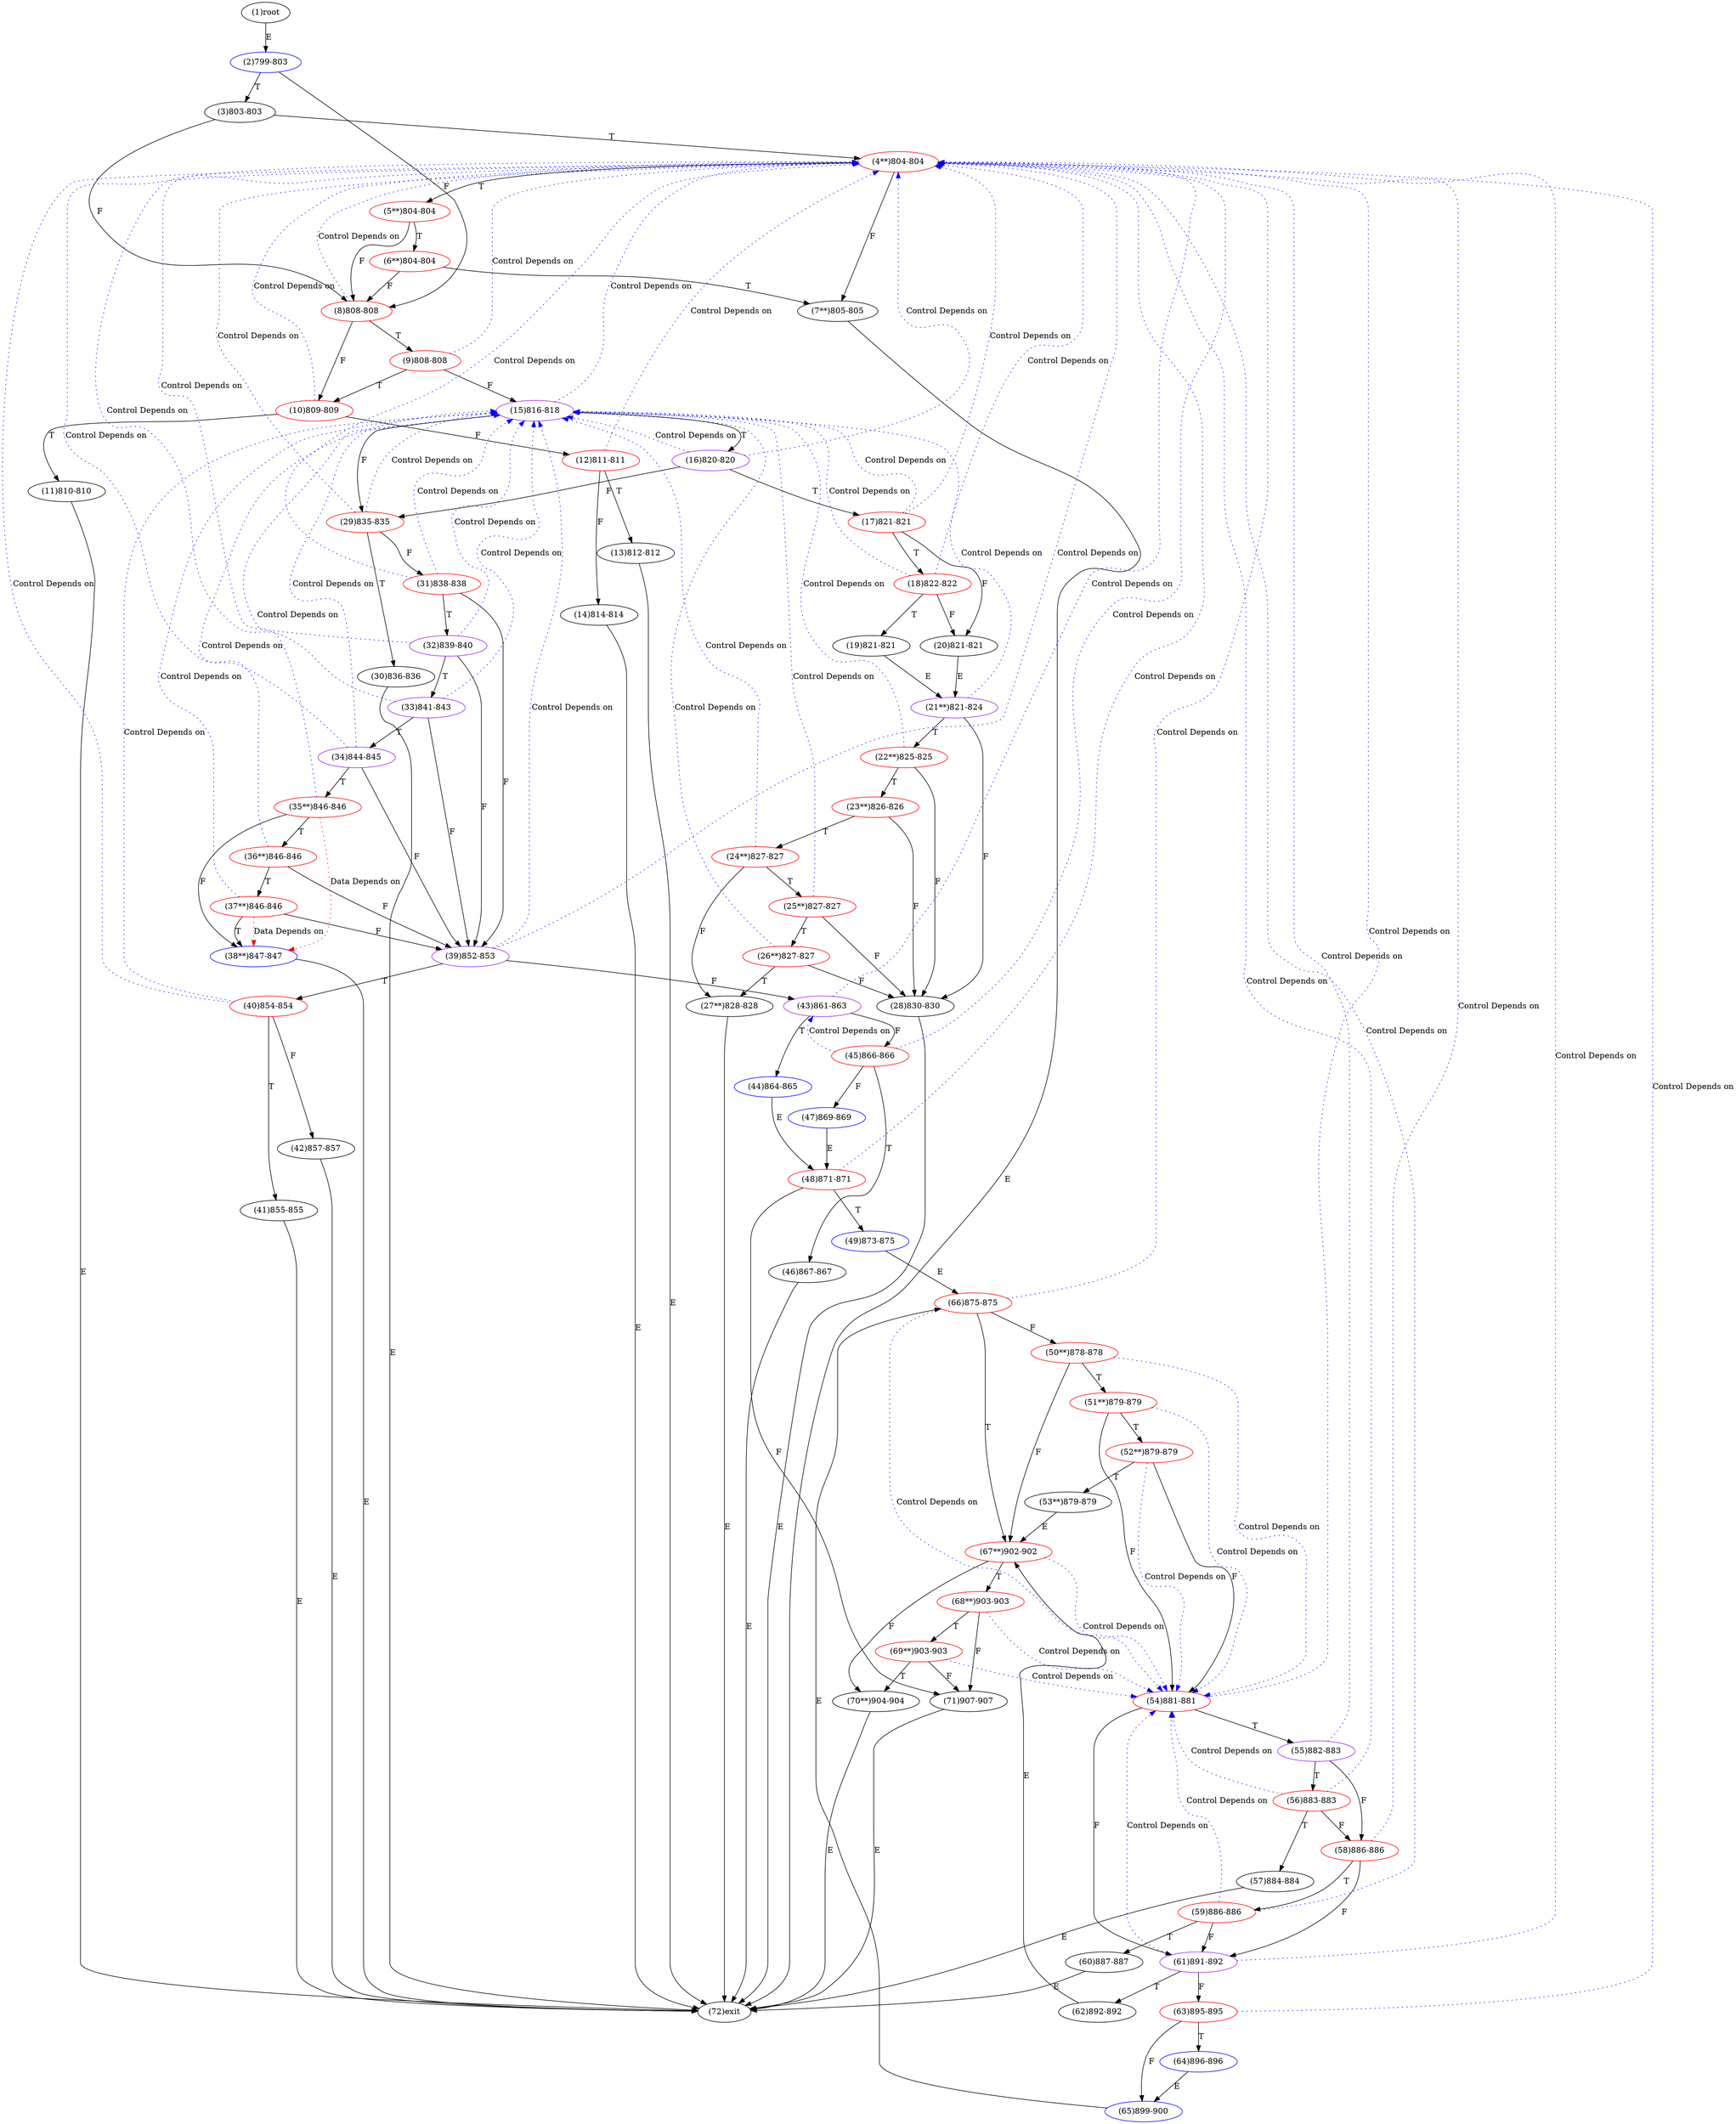 digraph "" { 
1[ label="(1)root"];
2[ label="(2)799-803",color=blue];
3[ label="(3)803-803"];
4[ label="(4**)804-804",color=red];
5[ label="(5**)804-804",color=red];
6[ label="(6**)804-804",color=red];
7[ label="(7**)805-805"];
8[ label="(8)808-808",color=red];
9[ label="(9)808-808",color=red];
10[ label="(10)809-809",color=red];
11[ label="(11)810-810"];
12[ label="(12)811-811",color=red];
13[ label="(13)812-812"];
14[ label="(14)814-814"];
15[ label="(15)816-818",color=purple];
17[ label="(17)821-821",color=red];
16[ label="(16)820-820",color=purple];
19[ label="(19)821-821"];
18[ label="(18)822-822",color=red];
21[ label="(21**)821-824",color=purple];
20[ label="(20)821-821"];
23[ label="(23**)826-826",color=red];
22[ label="(22**)825-825",color=red];
25[ label="(25**)827-827",color=red];
24[ label="(24**)827-827",color=red];
27[ label="(27**)828-828"];
26[ label="(26**)827-827",color=red];
29[ label="(29)835-835",color=red];
28[ label="(28)830-830"];
31[ label="(31)838-838",color=red];
30[ label="(30)836-836"];
34[ label="(34)844-845",color=purple];
35[ label="(35**)846-846",color=red];
32[ label="(32)839-840",color=purple];
33[ label="(33)841-843",color=purple];
38[ label="(38**)847-847",color=blue];
39[ label="(39)852-853",color=purple];
36[ label="(36**)846-846",color=red];
37[ label="(37**)846-846",color=red];
42[ label="(42)857-857"];
43[ label="(43)861-863",color=purple];
40[ label="(40)854-854",color=red];
41[ label="(41)855-855"];
46[ label="(46)867-867"];
47[ label="(47)869-869",color=blue];
44[ label="(44)864-865",color=blue];
45[ label="(45)866-866",color=red];
51[ label="(51**)879-879",color=red];
50[ label="(50**)878-878",color=red];
49[ label="(49)873-875",color=blue];
48[ label="(48)871-871",color=red];
55[ label="(55)882-883",color=purple];
54[ label="(54)881-881",color=red];
53[ label="(53**)879-879"];
52[ label="(52**)879-879",color=red];
59[ label="(59)886-886",color=red];
58[ label="(58)886-886",color=red];
57[ label="(57)884-884"];
56[ label="(56)883-883",color=red];
63[ label="(63)895-895",color=red];
62[ label="(62)892-892"];
61[ label="(61)891-892",color=purple];
60[ label="(60)887-887"];
68[ label="(68**)903-903",color=red];
69[ label="(69**)903-903",color=red];
70[ label="(70**)904-904"];
71[ label="(71)907-907"];
64[ label="(64)896-896",color=blue];
65[ label="(65)899-900",color=blue];
66[ label="(66)875-875",color=red];
67[ label="(67**)902-902",color=red];
72[ label="(72)exit"];
1->2[ label="E"];
2->8[ label="F"];
2->3[ label="T"];
3->8[ label="F"];
3->4[ label="T"];
4->7[ label="F"];
4->5[ label="T"];
5->8[ label="F"];
5->6[ label="T"];
6->8[ label="F"];
6->7[ label="T"];
7->72[ label="E"];
8->10[ label="F"];
8->9[ label="T"];
9->15[ label="F"];
9->10[ label="T"];
10->12[ label="F"];
10->11[ label="T"];
11->72[ label="E"];
12->14[ label="F"];
12->13[ label="T"];
13->72[ label="E"];
14->72[ label="E"];
15->29[ label="F"];
15->16[ label="T"];
16->29[ label="F"];
16->17[ label="T"];
17->20[ label="F"];
17->18[ label="T"];
18->20[ label="F"];
18->19[ label="T"];
19->21[ label="E"];
20->21[ label="E"];
21->28[ label="F"];
21->22[ label="T"];
22->28[ label="F"];
22->23[ label="T"];
23->28[ label="F"];
23->24[ label="T"];
24->27[ label="F"];
24->25[ label="T"];
25->28[ label="F"];
25->26[ label="T"];
26->28[ label="F"];
26->27[ label="T"];
27->72[ label="E"];
28->72[ label="E"];
29->31[ label="F"];
29->30[ label="T"];
30->72[ label="E"];
31->39[ label="F"];
31->32[ label="T"];
32->39[ label="F"];
32->33[ label="T"];
33->39[ label="F"];
33->34[ label="T"];
34->39[ label="F"];
34->35[ label="T"];
35->38[ label="F"];
35->36[ label="T"];
36->39[ label="F"];
36->37[ label="T"];
37->39[ label="F"];
37->38[ label="T"];
38->72[ label="E"];
39->43[ label="F"];
39->40[ label="T"];
40->42[ label="F"];
40->41[ label="T"];
41->72[ label="E"];
42->72[ label="E"];
43->45[ label="F"];
43->44[ label="T"];
44->48[ label="E"];
45->47[ label="F"];
45->46[ label="T"];
46->72[ label="E"];
47->48[ label="E"];
48->71[ label="F"];
48->49[ label="T"];
49->66[ label="E"];
50->67[ label="F"];
50->51[ label="T"];
51->54[ label="F"];
51->52[ label="T"];
52->54[ label="F"];
52->53[ label="T"];
53->67[ label="E"];
54->61[ label="F"];
54->55[ label="T"];
55->58[ label="F"];
55->56[ label="T"];
56->58[ label="F"];
56->57[ label="T"];
57->72[ label="E"];
58->61[ label="F"];
58->59[ label="T"];
59->61[ label="F"];
59->60[ label="T"];
60->72[ label="E"];
61->63[ label="F"];
61->62[ label="T"];
62->67[ label="E"];
63->65[ label="F"];
63->64[ label="T"];
64->65[ label="E"];
65->66[ label="E"];
66->50[ label="F"];
66->67[ label="T"];
67->70[ label="F"];
67->68[ label="T"];
68->71[ label="F"];
68->69[ label="T"];
69->71[ label="F"];
69->70[ label="T"];
70->72[ label="E"];
71->72[ label="E"];
8->4[ color="blue" label="Control Depends on" style = dotted ];
9->4[ color="blue" label="Control Depends on" style = dotted ];
10->4[ color="blue" label="Control Depends on" style = dotted ];
12->4[ color="blue" label="Control Depends on" style = dotted ];
15->4[ color="blue" label="Control Depends on" style = dotted ];
17->4[ color="blue" label="Control Depends on" style = dotted ];
17->15[ color="blue" label="Control Depends on" style = dotted ];
16->4[ color="blue" label="Control Depends on" style = dotted ];
16->15[ color="blue" label="Control Depends on" style = dotted ];
18->4[ color="blue" label="Control Depends on" style = dotted ];
18->15[ color="blue" label="Control Depends on" style = dotted ];
21->15[ color="blue" label="Control Depends on" style = dotted ];
22->15[ color="blue" label="Control Depends on" style = dotted ];
25->15[ color="blue" label="Control Depends on" style = dotted ];
24->15[ color="blue" label="Control Depends on" style = dotted ];
26->15[ color="blue" label="Control Depends on" style = dotted ];
29->15[ color="blue" label="Control Depends on" style = dotted ];
29->4[ color="blue" label="Control Depends on" style = dotted ];
31->15[ color="blue" label="Control Depends on" style = dotted ];
31->4[ color="blue" label="Control Depends on" style = dotted ];
34->4[ color="blue" label="Control Depends on" style = dotted ];
34->15[ color="blue" label="Control Depends on" style = dotted ];
35->38[ color="red" label="Data Depends on" style = dotted ];
35->15[ color="blue" label="Control Depends on" style = dotted ];
32->4[ color="blue" label="Control Depends on" style = dotted ];
32->15[ color="blue" label="Control Depends on" style = dotted ];
33->4[ color="blue" label="Control Depends on" style = dotted ];
33->15[ color="blue" label="Control Depends on" style = dotted ];
39->4[ color="blue" label="Control Depends on" style = dotted ];
39->15[ color="blue" label="Control Depends on" style = dotted ];
36->15[ color="blue" label="Control Depends on" style = dotted ];
37->38[ color="red" label="Data Depends on" style = dotted ];
37->15[ color="blue" label="Control Depends on" style = dotted ];
43->4[ color="blue" label="Control Depends on" style = dotted ];
40->15[ color="blue" label="Control Depends on" style = dotted ];
40->4[ color="blue" label="Control Depends on" style = dotted ];
45->43[ color="blue" label="Control Depends on" style = dotted ];
45->4[ color="blue" label="Control Depends on" style = dotted ];
51->54[ color="blue" label="Control Depends on" style = dotted ];
50->54[ color="blue" label="Control Depends on" style = dotted ];
48->4[ color="blue" label="Control Depends on" style = dotted ];
55->4[ color="blue" label="Control Depends on" style = dotted ];
54->4[ color="blue" label="Control Depends on" style = dotted ];
52->54[ color="blue" label="Control Depends on" style = dotted ];
59->4[ color="blue" label="Control Depends on" style = dotted ];
59->54[ color="blue" label="Control Depends on" style = dotted ];
58->4[ color="blue" label="Control Depends on" style = dotted ];
56->54[ color="blue" label="Control Depends on" style = dotted ];
56->4[ color="blue" label="Control Depends on" style = dotted ];
63->4[ color="blue" label="Control Depends on" style = dotted ];
61->4[ color="blue" label="Control Depends on" style = dotted ];
61->54[ color="blue" label="Control Depends on" style = dotted ];
68->54[ color="blue" label="Control Depends on" style = dotted ];
69->54[ color="blue" label="Control Depends on" style = dotted ];
66->4[ color="blue" label="Control Depends on" style = dotted ];
66->54[ color="blue" label="Control Depends on" style = dotted ];
67->54[ color="blue" label="Control Depends on" style = dotted ];
}